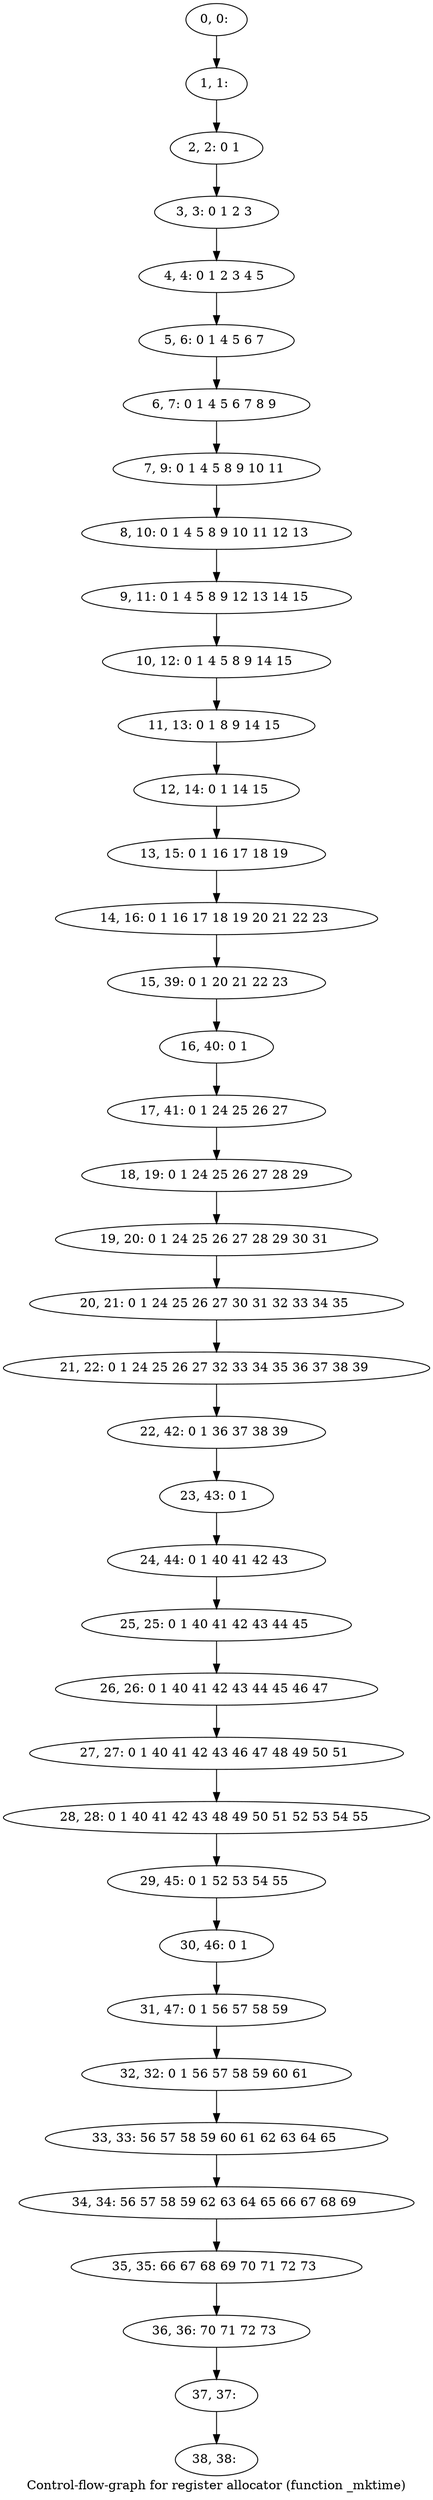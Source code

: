 digraph G {
graph [label="Control-flow-graph for register allocator (function _mktime)"]
0[label="0, 0: "];
1[label="1, 1: "];
2[label="2, 2: 0 1 "];
3[label="3, 3: 0 1 2 3 "];
4[label="4, 4: 0 1 2 3 4 5 "];
5[label="5, 6: 0 1 4 5 6 7 "];
6[label="6, 7: 0 1 4 5 6 7 8 9 "];
7[label="7, 9: 0 1 4 5 8 9 10 11 "];
8[label="8, 10: 0 1 4 5 8 9 10 11 12 13 "];
9[label="9, 11: 0 1 4 5 8 9 12 13 14 15 "];
10[label="10, 12: 0 1 4 5 8 9 14 15 "];
11[label="11, 13: 0 1 8 9 14 15 "];
12[label="12, 14: 0 1 14 15 "];
13[label="13, 15: 0 1 16 17 18 19 "];
14[label="14, 16: 0 1 16 17 18 19 20 21 22 23 "];
15[label="15, 39: 0 1 20 21 22 23 "];
16[label="16, 40: 0 1 "];
17[label="17, 41: 0 1 24 25 26 27 "];
18[label="18, 19: 0 1 24 25 26 27 28 29 "];
19[label="19, 20: 0 1 24 25 26 27 28 29 30 31 "];
20[label="20, 21: 0 1 24 25 26 27 30 31 32 33 34 35 "];
21[label="21, 22: 0 1 24 25 26 27 32 33 34 35 36 37 38 39 "];
22[label="22, 42: 0 1 36 37 38 39 "];
23[label="23, 43: 0 1 "];
24[label="24, 44: 0 1 40 41 42 43 "];
25[label="25, 25: 0 1 40 41 42 43 44 45 "];
26[label="26, 26: 0 1 40 41 42 43 44 45 46 47 "];
27[label="27, 27: 0 1 40 41 42 43 46 47 48 49 50 51 "];
28[label="28, 28: 0 1 40 41 42 43 48 49 50 51 52 53 54 55 "];
29[label="29, 45: 0 1 52 53 54 55 "];
30[label="30, 46: 0 1 "];
31[label="31, 47: 0 1 56 57 58 59 "];
32[label="32, 32: 0 1 56 57 58 59 60 61 "];
33[label="33, 33: 56 57 58 59 60 61 62 63 64 65 "];
34[label="34, 34: 56 57 58 59 62 63 64 65 66 67 68 69 "];
35[label="35, 35: 66 67 68 69 70 71 72 73 "];
36[label="36, 36: 70 71 72 73 "];
37[label="37, 37: "];
38[label="38, 38: "];
0->1 ;
1->2 ;
2->3 ;
3->4 ;
4->5 ;
5->6 ;
6->7 ;
7->8 ;
8->9 ;
9->10 ;
10->11 ;
11->12 ;
12->13 ;
13->14 ;
14->15 ;
15->16 ;
16->17 ;
17->18 ;
18->19 ;
19->20 ;
20->21 ;
21->22 ;
22->23 ;
23->24 ;
24->25 ;
25->26 ;
26->27 ;
27->28 ;
28->29 ;
29->30 ;
30->31 ;
31->32 ;
32->33 ;
33->34 ;
34->35 ;
35->36 ;
36->37 ;
37->38 ;
}
